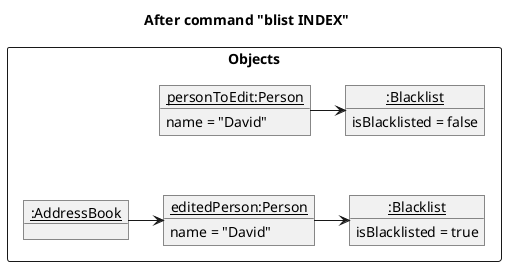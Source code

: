 @startuml
skinparam ClassFontColor #000000
skinparam ClassBorderColor #000000

title After command "blist INDEX"

package Objects <<rectangle>> {
    object "__:AddressBook__" as ab

    object "__personToEdit:Person__" as person1
    person1 : name = "David"

    object "__:Blacklist__" as blacklist1
    blacklist1 : isBlacklisted = false

    object "__editedPerson:Person__" as person2
    person2 : name = "David"

    object "__:Blacklist__" as blacklist2
    blacklist2 : isBlacklisted = true
}

person1 -> blacklist1
ab -> person2
person2 -> blacklist2
person1 -[hidden]-> person2
@enduml
